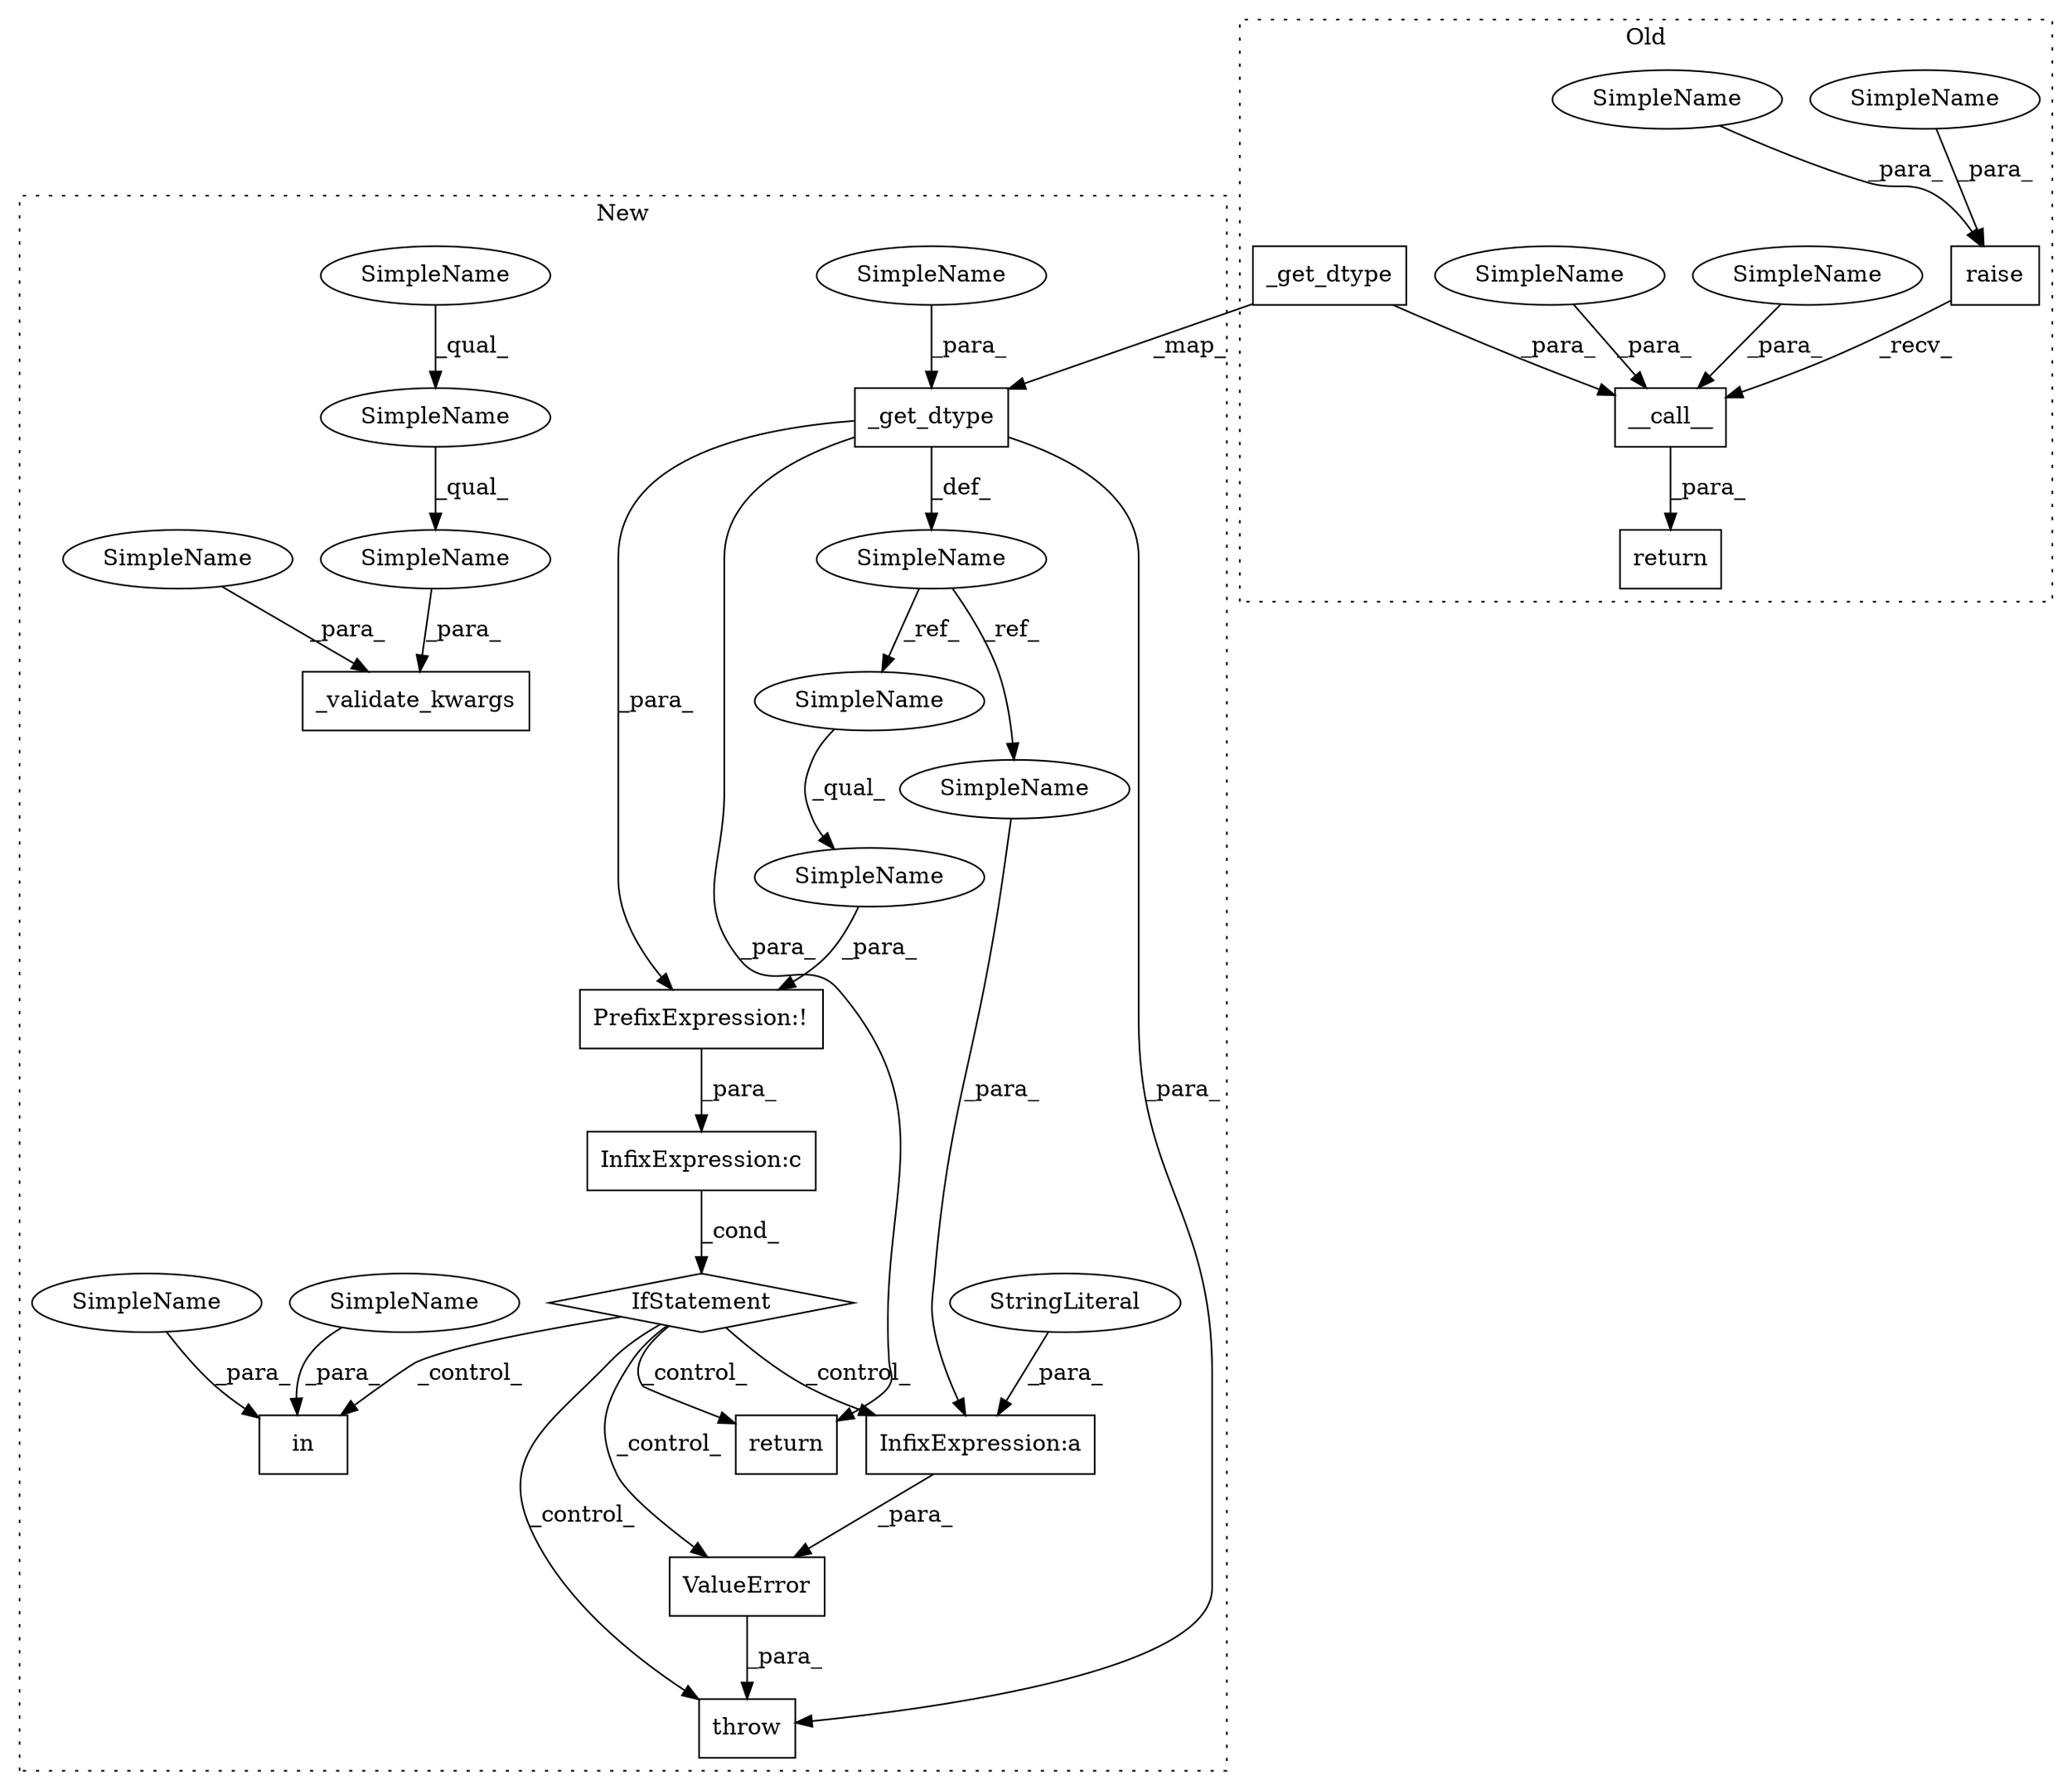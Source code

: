 digraph G {
subgraph cluster0 {
1 [label="_get_dtype" a="32" s="1040,1051" l="11,-11" shape="box"];
11 [label="__call__" a="32" s="1025,1058" l="9,-50" shape="box"];
12 [label="raise" a="32" s="1008,1019" l="6,-11" shape="box"];
20 [label="SimpleName" a="42" s="1034" l="0" shape="ellipse"];
22 [label="SimpleName" a="42" s="1058" l="0" shape="ellipse"];
25 [label="return" a="41" s="1001" l="7" shape="box"];
28 [label="SimpleName" a="42" s="1019" l="0" shape="ellipse"];
30 [label="SimpleName" a="42" s="1014" l="0" shape="ellipse"];
label = "Old";
style="dotted";
}
subgraph cluster1 {
2 [label="_get_dtype" a="32" s="1382,1393" l="11,-11" shape="box"];
3 [label="SimpleName" a="42" s="1376" l="0" shape="ellipse"];
4 [label="SimpleName" a="42" s="1410" l="0" shape="ellipse"];
5 [label="InfixExpression:c" a="27" s="1409" l="30" shape="box"];
6 [label="ValueError" a="32" s="1483,1494" l="11,-11" shape="box"];
7 [label="PrefixExpression:!" a="38" s="1409" l="1" shape="box"];
8 [label="InfixExpression:a" a="27" s="1494" l="47" shape="box"];
9 [label="in" a="105" s="1567" l="0" shape="box"];
10 [label="throw" a="53" s="1477" l="6" shape="box"];
13 [label="SimpleName" a="42" s="1339" l="0" shape="ellipse"];
14 [label="SimpleName" a="42" s="1339" l="0" shape="ellipse"];
15 [label="_validate_kwargs" a="32" s="1322,1363" l="17,-41" shape="box"];
16 [label="IfStatement" a="25" s="1405,1409" l="4,60" shape="diamond"];
17 [label="SimpleName" a="42" s="1311" l="0" shape="ellipse"];
18 [label="SimpleName" a="42" s="1363" l="0" shape="ellipse"];
19 [label="SimpleName" a="42" s="1567" l="0" shape="ellipse"];
21 [label="SimpleName" a="42" s="1587" l="0" shape="ellipse"];
23 [label="StringLiteral" a="45" s="1494" l="0" shape="ellipse"];
24 [label="return" a="41" s="1645" l="7" shape="box"];
26 [label="SimpleName" a="42" s="1541" l="0" shape="ellipse"];
27 [label="SimpleName" a="42" s="1410" l="0" shape="ellipse"];
29 [label="SimpleName" a="42" s="1339" l="0" shape="ellipse"];
label = "New";
style="dotted";
}
1 -> 2 [label="_map_"];
1 -> 11 [label="_para_"];
2 -> 7 [label="_para_"];
2 -> 3 [label="_def_"];
2 -> 24 [label="_para_"];
2 -> 10 [label="_para_"];
3 -> 26 [label="_ref_"];
3 -> 27 [label="_ref_"];
4 -> 7 [label="_para_"];
5 -> 16 [label="_cond_"];
6 -> 10 [label="_para_"];
7 -> 5 [label="_para_"];
8 -> 6 [label="_para_"];
11 -> 25 [label="_para_"];
12 -> 11 [label="_recv_"];
13 -> 14 [label="_qual_"];
14 -> 15 [label="_para_"];
16 -> 24 [label="_control_"];
16 -> 6 [label="_control_"];
16 -> 9 [label="_control_"];
16 -> 8 [label="_control_"];
16 -> 10 [label="_control_"];
17 -> 2 [label="_para_"];
18 -> 15 [label="_para_"];
19 -> 9 [label="_para_"];
20 -> 11 [label="_para_"];
21 -> 9 [label="_para_"];
22 -> 11 [label="_para_"];
23 -> 8 [label="_para_"];
26 -> 8 [label="_para_"];
27 -> 4 [label="_qual_"];
28 -> 12 [label="_para_"];
29 -> 13 [label="_qual_"];
30 -> 12 [label="_para_"];
}